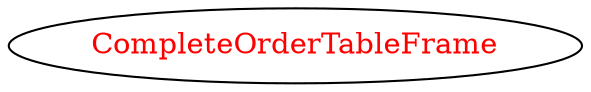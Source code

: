 digraph dependencyGraph {
 concentrate=true;
 ranksep="2.0";
 rankdir="LR"; 
 splines="ortho";
"CompleteOrderTableFrame" [fontcolor="red"];
}